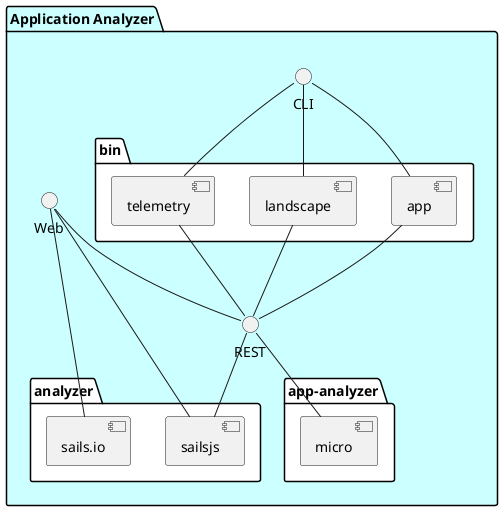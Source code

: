 @startuml

package "Application Analyzer" #ccffff {
    interface CLI
    interface Web
    interface REST
    folder analyzer #ffffff {
        component sailsjs
        component sails.io
    }
    folder bin #ffffff {
      component landscape
      component telemetry
      component app
    }
    folder "app-analyzer" #ffffff {
      component micro as amicro
    }
}
CLI -- app
CLI -- landscape
CLI -- telemetry
app -- REST
landscape -- REST
telemetry -- REST
Web -- sailsjs
Web -- REST
REST -- sailsjs
REST -- amicro

Web -- sails.io

@enduml

